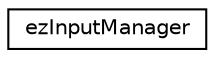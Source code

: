 digraph "Graphical Class Hierarchy"
{
 // LATEX_PDF_SIZE
  edge [fontname="Helvetica",fontsize="10",labelfontname="Helvetica",labelfontsize="10"];
  node [fontname="Helvetica",fontsize="10",shape=record];
  rankdir="LR";
  Node0 [label="ezInputManager",height=0.2,width=0.4,color="black", fillcolor="white", style="filled",URL="$d8/d45/classez_input_manager.htm",tooltip="The central class to set up and query the state of all input."];
}
